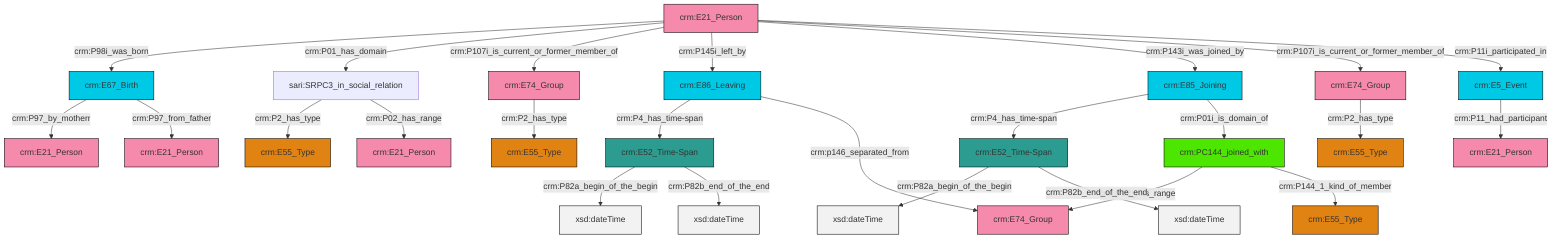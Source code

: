 graph TD
classDef Literal fill:#f2f2f2,stroke:#000000;
classDef CRM_Entity fill:#FFFFFF,stroke:#000000;
classDef Temporal_Entity fill:#00C9E6, stroke:#000000;
classDef Type fill:#E18312, stroke:#000000;
classDef Time-Span fill:#2C9C91, stroke:#000000;
classDef Appellation fill:#FFEB7F, stroke:#000000;
classDef Place fill:#008836, stroke:#000000;
classDef Persistent_Item fill:#B266B2, stroke:#000000;
classDef Conceptual_Object fill:#FFD700, stroke:#000000;
classDef Physical_Thing fill:#D2B48C, stroke:#000000;
classDef Actor fill:#f58aad, stroke:#000000;
classDef PC_Classes fill:#4ce600, stroke:#000000;
classDef Multi fill:#cccccc,stroke:#000000;

0["crm:E21_Person"]:::Actor -->|crm:P98i_was_born| 1["crm:E67_Birth"]:::Temporal_Entity
2["sari:SRPC3_in_social_relation"]:::Default -->|crm:P2_has_type| 3["crm:E55_Type"]:::Type
0["crm:E21_Person"]:::Actor -->|crm:P01_has_domain| 2["sari:SRPC3_in_social_relation"]:::Default
0["crm:E21_Person"]:::Actor -->|crm:P107i_is_current_or_former_member_of| 4["crm:E74_Group"]:::Actor
5["crm:E52_Time-Span"]:::Time-Span -->|crm:P82a_begin_of_the_begin| 6[xsd:dateTime]:::Literal
8["crm:E74_Group"]:::Actor -->|crm:P2_has_type| 9["crm:E55_Type"]:::Type
10["crm:E86_Leaving"]:::Temporal_Entity -->|crm:P4_has_time-span| 5["crm:E52_Time-Span"]:::Time-Span
11["crm:E52_Time-Span"]:::Time-Span -->|crm:P82a_begin_of_the_begin| 12[xsd:dateTime]:::Literal
13["crm:E85_Joining"]:::Temporal_Entity -->|crm:P4_has_time-span| 11["crm:E52_Time-Span"]:::Time-Span
14["crm:E5_Event"]:::Temporal_Entity -->|crm:P11_had_participant| 15["crm:E21_Person"]:::Actor
0["crm:E21_Person"]:::Actor -->|crm:P145i_left_by| 10["crm:E86_Leaving"]:::Temporal_Entity
20["crm:PC144_joined_with"]:::PC_Classes -->|crm:P02_has_range| 21["crm:E74_Group"]:::Actor
5["crm:E52_Time-Span"]:::Time-Span -->|crm:P82b_end_of_the_end| 22[xsd:dateTime]:::Literal
11["crm:E52_Time-Span"]:::Time-Span -->|crm:P82b_end_of_the_end| 26[xsd:dateTime]:::Literal
4["crm:E74_Group"]:::Actor -->|crm:P2_has_type| 16["crm:E55_Type"]:::Type
10["crm:E86_Leaving"]:::Temporal_Entity -->|crm:p146_separated_from| 21["crm:E74_Group"]:::Actor
1["crm:E67_Birth"]:::Temporal_Entity -->|crm:P97_by_motherr| 31["crm:E21_Person"]:::Actor
1["crm:E67_Birth"]:::Temporal_Entity -->|crm:P97_from_father| 32["crm:E21_Person"]:::Actor
13["crm:E85_Joining"]:::Temporal_Entity -->|crm:P01i_is_domain_of| 20["crm:PC144_joined_with"]:::PC_Classes
0["crm:E21_Person"]:::Actor -->|crm:P143i_was_joined_by| 13["crm:E85_Joining"]:::Temporal_Entity
0["crm:E21_Person"]:::Actor -->|crm:P107i_is_current_or_former_member_of| 8["crm:E74_Group"]:::Actor
0["crm:E21_Person"]:::Actor -->|crm:P11i_participated_in| 14["crm:E5_Event"]:::Temporal_Entity
20["crm:PC144_joined_with"]:::PC_Classes -->|crm:P144_1_kind_of_member| 39["crm:E55_Type"]:::Type
2["sari:SRPC3_in_social_relation"]:::Default -->|crm:P02_has_range| 27["crm:E21_Person"]:::Actor